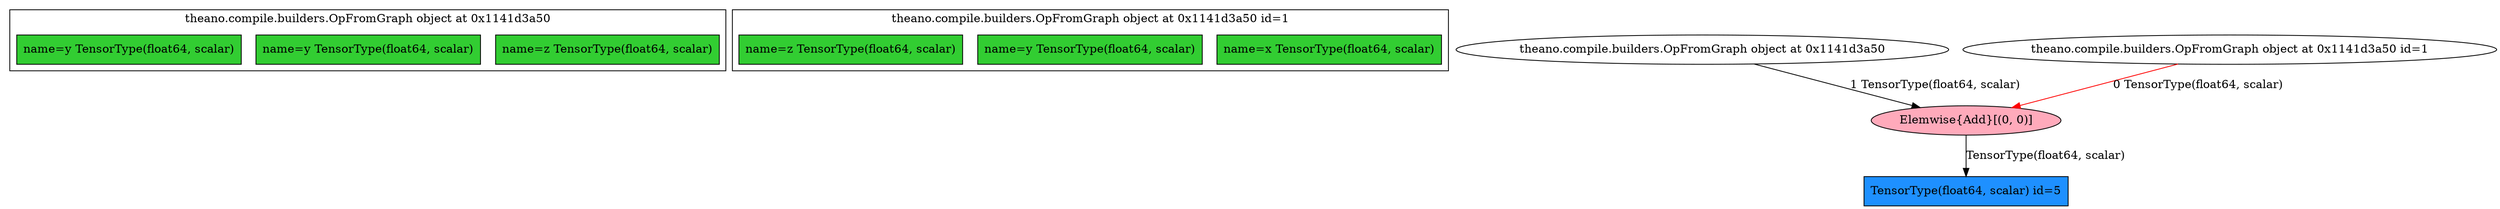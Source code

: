 digraph G {
	graph [bb="0,0,2478,251"];
	node [label="\N"];
	subgraph cluster__1 {
		graph [bb="8,168,723,243",
			label="theano.compile.builders.OpFromGraph object at 0x1141d3a50",
			lheight=0.21,
			lp="365.5,231.5",
			lwidth=4.89
		];
		_2		 [fillcolor=limegreen,
			height=0.5,
			label="name=z TensorType(float64, scalar)",
			pos="605,194",
			shape=box,
			style=filled,
			width=3.0556];
		_3		 [fillcolor=limegreen,
			height=0.5,
			label="name=y TensorType(float64, scalar)",
			pos="366,194",
			shape=box,
			style=filled,
			width=3.0625];
		_4		 [fillcolor=limegreen,
			height=0.5,
			label="name=y TensorType(float64, scalar)",
			pos="127,194",
			shape=box,
			style=filled,
			width=3.0625];
	}
	subgraph cluster__5 {
		graph [bb="1755,168,2470,243",
			label="theano.compile.builders.OpFromGraph object at 0x1141d3a50 id=1",
			lheight=0.21,
			lp="2112.5,231.5",
			lwidth=5.29
		];
		_6		 [fillcolor=limegreen,
			height=0.5,
			label="name=x TensorType(float64, scalar)",
			pos="2351,194",
			shape=box,
			style=filled,
			width=3.0625];
		_7		 [fillcolor=limegreen,
			height=0.5,
			label="name=y TensorType(float64, scalar)",
			pos="2112,194",
			shape=box,
			style=filled,
			width=3.0625];
		_8		 [fillcolor=limegreen,
			height=0.5,
			label="name=z TensorType(float64, scalar)",
			pos="1873,194",
			shape=box,
			style=filled,
			width=3.0556];
	}
	_1	 [height=0.5,
		label="theano.compile.builders.OpFromGraph object at 0x1141d3a50",
		pos="972,194",
		shape=ellipse,
		width=6.6414];
	_9	 [fillcolor="#FFAABB",
		height=0.5,
		label="Elemwise{Add}[(0, 0)]",
		pos="1229,106",
		shape=ellipse,
		style=filled,
		type=colored,
		width=2.6784];
	_1 -> _9	 [label="1 TensorType(float64, scalar)",
		lp="1207.5,150",
		pos="e,1184,122.05 1021.9,176.32 1065.6,161.66 1129.2,140.38 1174.4,125.28"];
	_5	 [height=0.5,
		label="theano.compile.builders.OpFromGraph object at 0x1141d3a50 id=1",
		pos="1487,194",
		shape=ellipse,
		width=7.167];
	_5 -> _9	 [color=red,
		label="0 TensorType(float64, scalar)",
		lp="1464.5,150",
		pos="e,1274.2,122.05 1436.9,176.32 1393,161.66 1329.2,140.38 1283.8,125.28"];
	_10	 [fillcolor=dodgerblue,
		height=0.5,
		label="TensorType(float64, scalar) id=5",
		pos="1229,18",
		shape=box,
		style=filled,
		width=2.7847];
	_9 -> _10	 [label="TensorType(float64, scalar)",
		lp="1307,62",
		pos="e,1229,36.084 1229,87.597 1229,75.746 1229,59.817 1229,46.292"];
}
